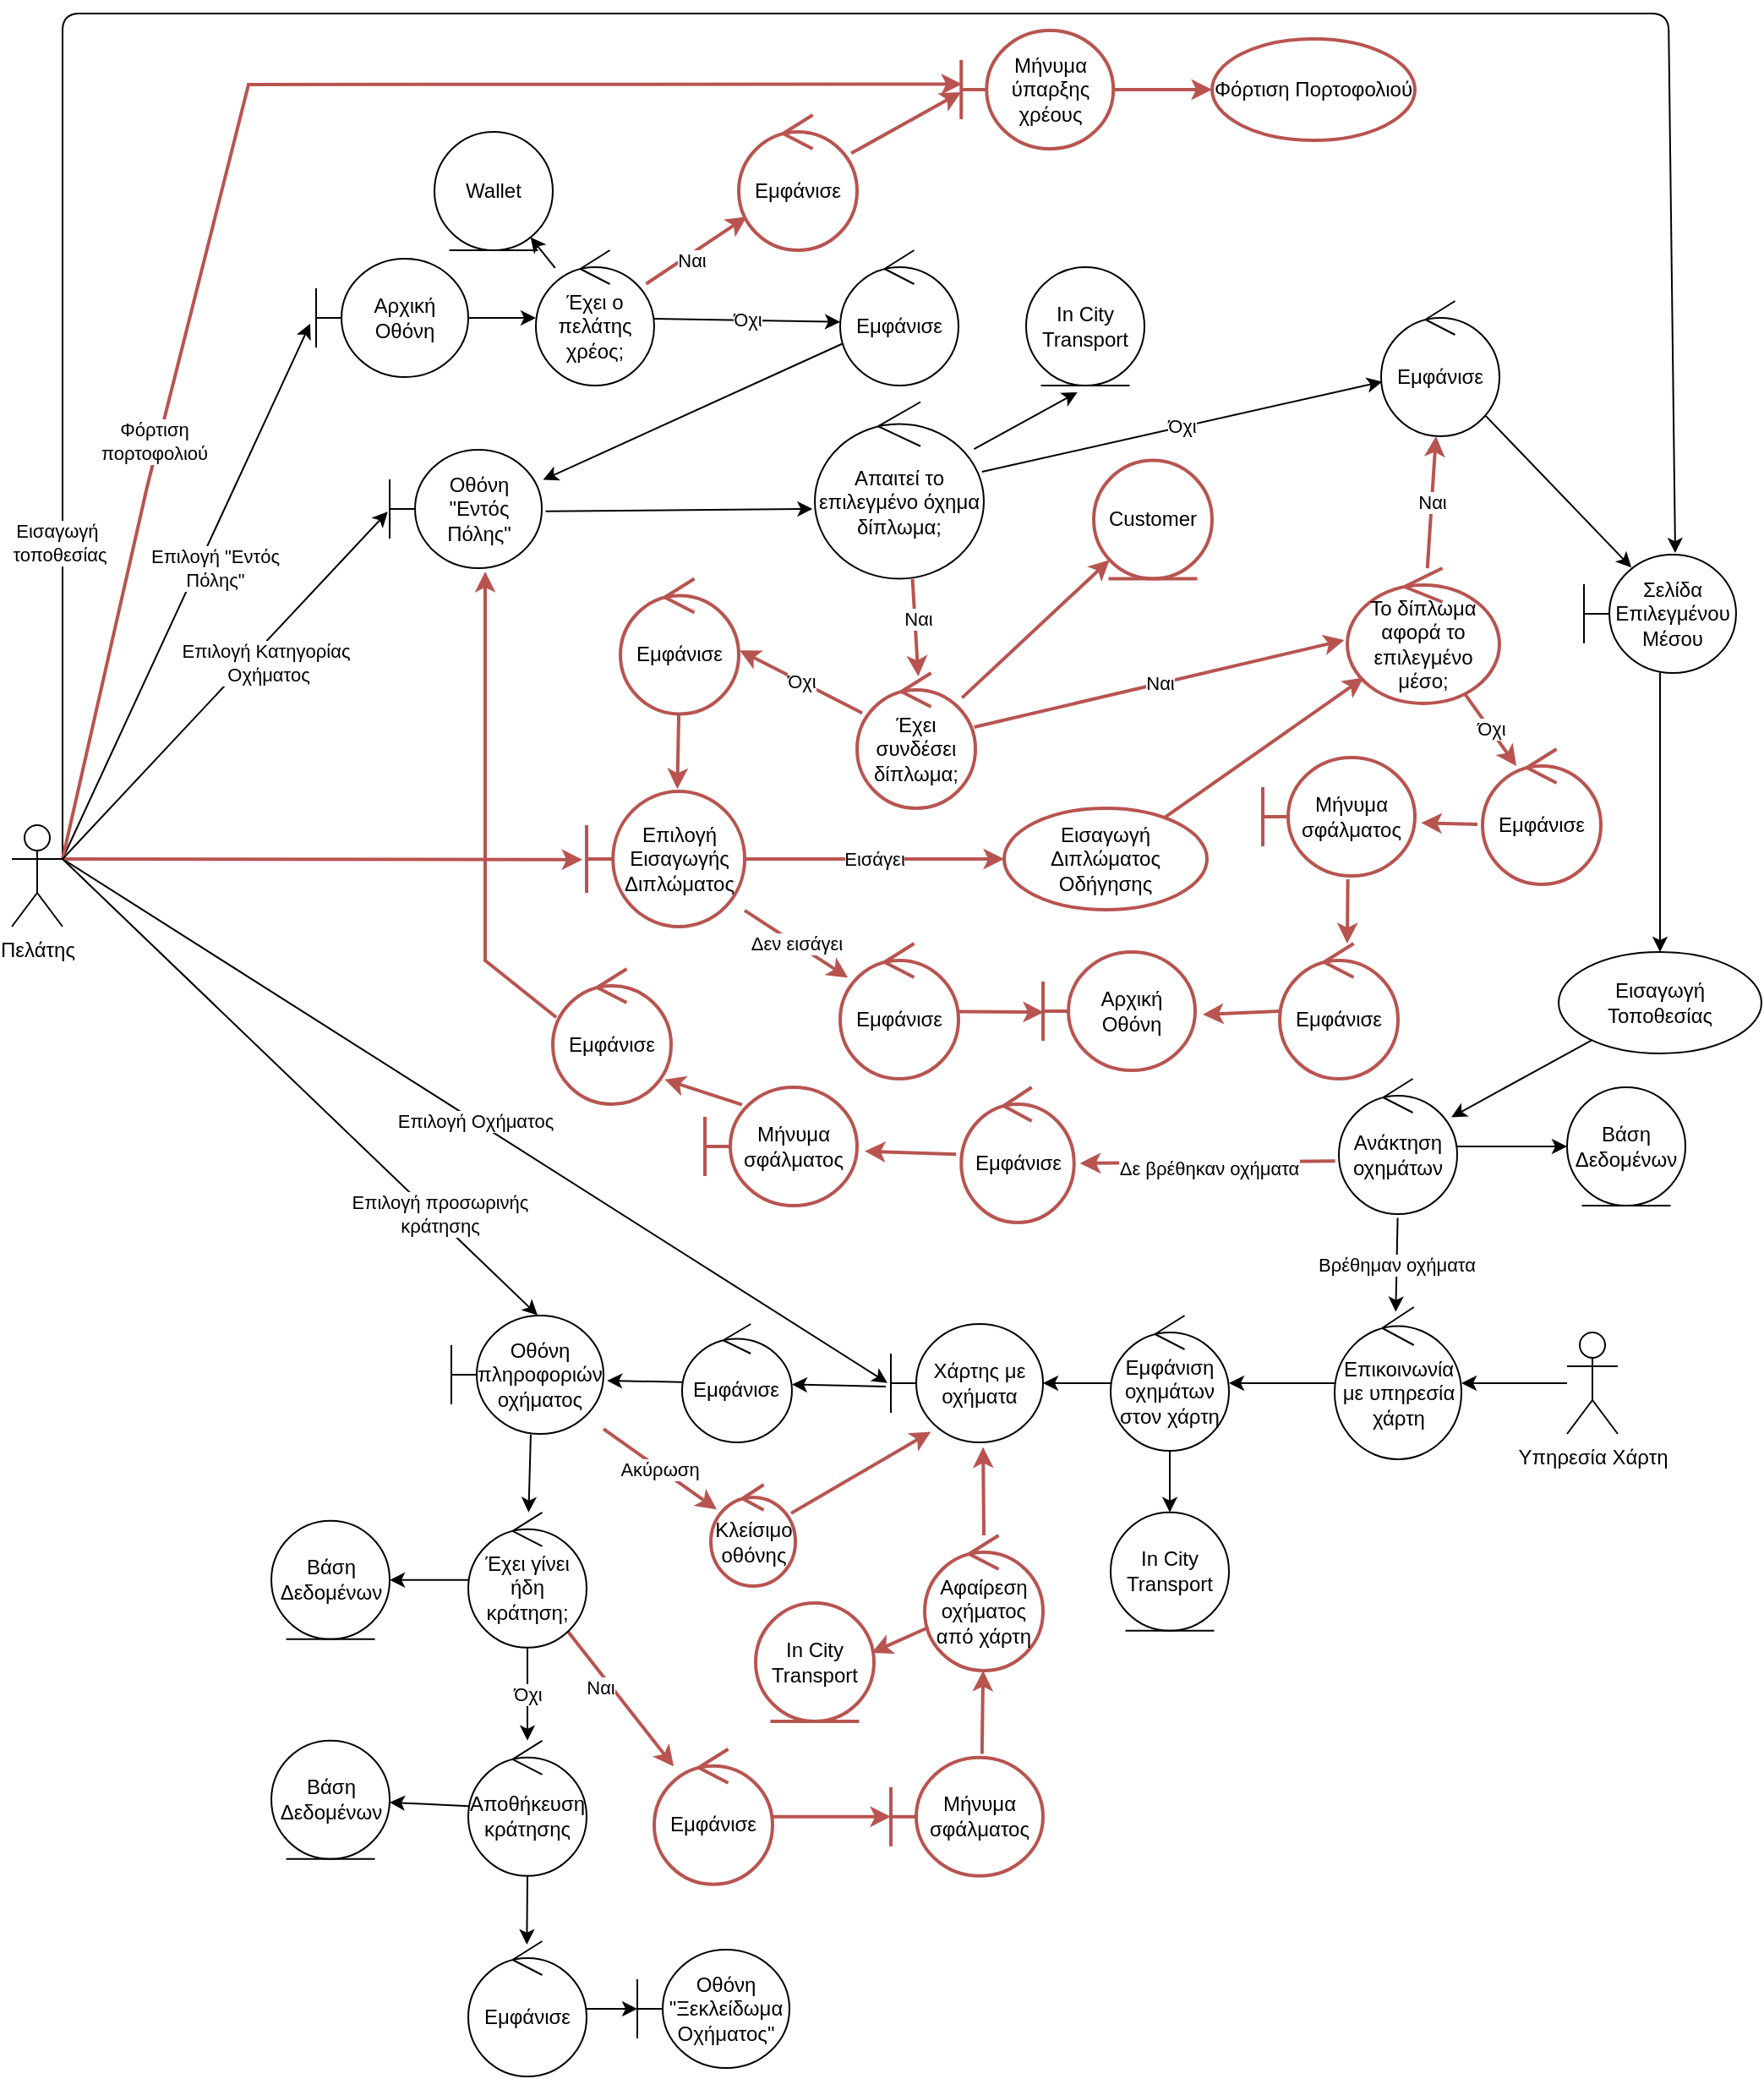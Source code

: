 <mxfile>
    <diagram name="Επιλογή Μέσου Μετακίνησης" id="LMLPMtf7ALw_Q4-HfFrC">
        <mxGraphModel dx="1083" dy="1666" grid="1" gridSize="10" guides="1" tooltips="1" connect="1" arrows="1" fold="1" page="1" pageScale="1" pageWidth="827" pageHeight="1169" math="0" shadow="0">
            <root>
                <mxCell id="0"/>
                <mxCell id="1" parent="0"/>
                <mxCell id="86" value="" style="edgeStyle=none;html=1;rounded=0;strokeColor=#b85450;fillColor=#f8cecc;strokeWidth=2;exitX=0.599;exitY=-0.031;exitDx=0;exitDy=0;exitPerimeter=0;" parent="1" source="71" target="85" edge="1">
                    <mxGeometry relative="1" as="geometry"/>
                </mxCell>
                <mxCell id="71" value="Μήνυμα σφάλματος" style="shape=umlBoundary;whiteSpace=wrap;html=1;fillColor=none;strokeColor=#b85450;strokeWidth=2;" parent="1" vertex="1">
                    <mxGeometry x="640" y="921.39" width="90" height="70" as="geometry"/>
                </mxCell>
                <mxCell id="Tk8j7c15YgIE_sbvmRS2-9" style="rounded=0;orthogonalLoop=1;jettySize=auto;html=1;exitX=1;exitY=0.333;exitDx=0;exitDy=0;exitPerimeter=0;entryX=-0.039;entryY=0.549;entryDx=0;entryDy=0;entryPerimeter=0;" parent="1" source="Tk8j7c15YgIE_sbvmRS2-1" target="Tk8j7c15YgIE_sbvmRS2-7" edge="1">
                    <mxGeometry relative="1" as="geometry"/>
                </mxCell>
                <mxCell id="Tk8j7c15YgIE_sbvmRS2-10" value="Επιλογή &quot;Εντός&lt;div&gt;Πόλης&quot;&lt;br&gt;&lt;/div&gt;" style="edgeLabel;html=1;align=center;verticalAlign=middle;resizable=0;points=[];" parent="Tk8j7c15YgIE_sbvmRS2-9" vertex="1" connectable="0">
                    <mxGeometry x="-0.4" relative="1" as="geometry">
                        <mxPoint x="46" y="-77" as="offset"/>
                    </mxGeometry>
                </mxCell>
                <mxCell id="5Ba9WoWl8ZpEdoUwCl-l-32" value="Επιλογή Οχήματος" style="edgeStyle=none;rounded=0;orthogonalLoop=1;jettySize=auto;html=1;exitX=1;exitY=0.333;exitDx=0;exitDy=0;exitPerimeter=0;entryX=-0.022;entryY=0.498;entryDx=0;entryDy=0;entryPerimeter=0;" parent="1" source="Tk8j7c15YgIE_sbvmRS2-1" target="5Ba9WoWl8ZpEdoUwCl-l-30" edge="1">
                    <mxGeometry relative="1" as="geometry"/>
                </mxCell>
                <mxCell id="22" style="edgeStyle=none;html=1;exitX=1;exitY=0.333;exitDx=0;exitDy=0;exitPerimeter=0;entryX=-0.026;entryY=0.505;entryDx=0;entryDy=0;entryPerimeter=0;rounded=0;strokeColor=#b85450;fillColor=#f8cecc;strokeWidth=2;" parent="1" source="Tk8j7c15YgIE_sbvmRS2-1" target="20" edge="1">
                    <mxGeometry relative="1" as="geometry"/>
                </mxCell>
                <mxCell id="119" style="edgeStyle=none;html=1;entryX=0.6;entryY=-0.014;entryDx=0;entryDy=0;entryPerimeter=0;exitX=1;exitY=0.333;exitDx=0;exitDy=0;exitPerimeter=0;" parent="1" source="Tk8j7c15YgIE_sbvmRS2-1" target="5Ba9WoWl8ZpEdoUwCl-l-23" edge="1">
                    <mxGeometry relative="1" as="geometry">
                        <mxPoint x="150" y="380" as="sourcePoint"/>
                        <Array as="points">
                            <mxPoint x="150" y="-110"/>
                            <mxPoint x="1100" y="-110"/>
                        </Array>
                    </mxGeometry>
                </mxCell>
                <mxCell id="120" value="Εισαγωγή&amp;nbsp;&lt;br&gt;τοποθεσίας" style="edgeLabel;html=1;align=center;verticalAlign=middle;resizable=0;points=[];" parent="119" vertex="1" connectable="0">
                    <mxGeometry x="-0.788" y="2" relative="1" as="geometry">
                        <mxPoint as="offset"/>
                    </mxGeometry>
                </mxCell>
                <mxCell id="121" style="edgeStyle=none;html=1;exitX=1;exitY=0.333;exitDx=0;exitDy=0;exitPerimeter=0;entryX=0.005;entryY=0.453;entryDx=0;entryDy=0;entryPerimeter=0;rounded=0;strokeColor=#b85450;fillColor=#f8cecc;strokeWidth=2;" edge="1" parent="1" source="Tk8j7c15YgIE_sbvmRS2-1" target="4">
                    <mxGeometry relative="1" as="geometry">
                        <Array as="points">
                            <mxPoint x="200" y="170"/>
                            <mxPoint x="260" y="-68"/>
                        </Array>
                    </mxGeometry>
                </mxCell>
                <mxCell id="122" value="Φόρτιση&lt;br&gt;πορτοφολιού" style="edgeLabel;html=1;align=center;verticalAlign=middle;resizable=0;points=[];" vertex="1" connectable="0" parent="121">
                    <mxGeometry x="-0.433" y="3" relative="1" as="geometry">
                        <mxPoint as="offset"/>
                    </mxGeometry>
                </mxCell>
                <mxCell id="Tk8j7c15YgIE_sbvmRS2-1" value="Πελάτης" style="shape=umlActor;verticalLabelPosition=bottom;verticalAlign=top;html=1;" parent="1" vertex="1">
                    <mxGeometry x="120" y="370" width="30" height="60" as="geometry"/>
                </mxCell>
                <mxCell id="5Ba9WoWl8ZpEdoUwCl-l-9" value="" style="rounded=0;orthogonalLoop=1;jettySize=auto;html=1;" parent="1" source="Tk8j7c15YgIE_sbvmRS2-7" target="5Ba9WoWl8ZpEdoUwCl-l-8" edge="1">
                    <mxGeometry relative="1" as="geometry"/>
                </mxCell>
                <mxCell id="Tk8j7c15YgIE_sbvmRS2-7" value="Αρχική Οθόνη" style="shape=umlBoundary;whiteSpace=wrap;html=1;" parent="1" vertex="1">
                    <mxGeometry x="300" y="35" width="90" height="70" as="geometry"/>
                </mxCell>
                <mxCell id="5Ba9WoWl8ZpEdoUwCl-l-12" value="" style="edgeStyle=none;rounded=0;orthogonalLoop=1;jettySize=auto;html=1;fillColor=#f8cecc;strokeColor=#b85450;strokeWidth=2;" parent="1" source="5Ba9WoWl8ZpEdoUwCl-l-8" target="5Ba9WoWl8ZpEdoUwCl-l-10" edge="1">
                    <mxGeometry relative="1" as="geometry"/>
                </mxCell>
                <mxCell id="5Ba9WoWl8ZpEdoUwCl-l-46" value="Ναι" style="edgeLabel;html=1;align=center;verticalAlign=middle;resizable=0;points=[];" parent="5Ba9WoWl8ZpEdoUwCl-l-12" vertex="1" connectable="0">
                    <mxGeometry x="-0.175" y="-3" relative="1" as="geometry">
                        <mxPoint as="offset"/>
                    </mxGeometry>
                </mxCell>
                <mxCell id="3" value="" style="edgeStyle=none;html=1;" parent="1" source="5Ba9WoWl8ZpEdoUwCl-l-8" target="2" edge="1">
                    <mxGeometry relative="1" as="geometry"/>
                </mxCell>
                <mxCell id="5Ba9WoWl8ZpEdoUwCl-l-8" value="Έχει ο πελάτης χρέος;" style="ellipse;shape=umlControl;whiteSpace=wrap;html=1;" parent="1" vertex="1">
                    <mxGeometry x="430" y="30" width="70" height="80" as="geometry"/>
                </mxCell>
                <mxCell id="5" style="edgeStyle=none;html=1;entryX=-0.001;entryY=0.522;entryDx=0;entryDy=0;entryPerimeter=0;rounded=0;strokeColor=#b85450;fillColor=#f8cecc;strokeWidth=2;" parent="1" source="5Ba9WoWl8ZpEdoUwCl-l-10" target="4" edge="1">
                    <mxGeometry relative="1" as="geometry"/>
                </mxCell>
                <mxCell id="5Ba9WoWl8ZpEdoUwCl-l-10" value="Εμφάνισε" style="ellipse;shape=umlControl;whiteSpace=wrap;html=1;fillColor=default;strokeColor=#b85450;strokeWidth=2;" parent="1" vertex="1">
                    <mxGeometry x="550" y="-50" width="70" height="80" as="geometry"/>
                </mxCell>
                <mxCell id="41" style="edgeStyle=none;html=1;entryX=1.008;entryY=0.254;entryDx=0;entryDy=0;entryPerimeter=0;" parent="1" source="5Ba9WoWl8ZpEdoUwCl-l-13" target="5Ba9WoWl8ZpEdoUwCl-l-15" edge="1">
                    <mxGeometry relative="1" as="geometry"/>
                </mxCell>
                <mxCell id="5Ba9WoWl8ZpEdoUwCl-l-13" value="Εμφάνισε" style="ellipse;shape=umlControl;whiteSpace=wrap;html=1;" parent="1" vertex="1">
                    <mxGeometry x="610" y="30" width="70" height="80" as="geometry"/>
                </mxCell>
                <mxCell id="5Ba9WoWl8ZpEdoUwCl-l-14" value="Όχι" style="edgeStyle=none;rounded=0;orthogonalLoop=1;jettySize=auto;html=1;entryX=0;entryY=0.53;entryDx=0;entryDy=0;entryPerimeter=0;" parent="1" source="5Ba9WoWl8ZpEdoUwCl-l-8" target="5Ba9WoWl8ZpEdoUwCl-l-13" edge="1">
                    <mxGeometry relative="1" as="geometry"/>
                </mxCell>
                <mxCell id="40" style="edgeStyle=none;html=1;entryX=-0.013;entryY=0.605;entryDx=0;entryDy=0;entryPerimeter=0;exitX=1.025;exitY=0.519;exitDx=0;exitDy=0;exitPerimeter=0;" parent="1" source="5Ba9WoWl8ZpEdoUwCl-l-15" target="5Ba9WoWl8ZpEdoUwCl-l-59" edge="1">
                    <mxGeometry relative="1" as="geometry"/>
                </mxCell>
                <mxCell id="5Ba9WoWl8ZpEdoUwCl-l-15" value="Οθόνη &quot;Εντός Πόλης&quot;" style="shape=umlBoundary;whiteSpace=wrap;html=1;" parent="1" vertex="1">
                    <mxGeometry x="343.52" y="148" width="90" height="70" as="geometry"/>
                </mxCell>
                <mxCell id="5Ba9WoWl8ZpEdoUwCl-l-16" style="edgeStyle=none;rounded=0;orthogonalLoop=1;jettySize=auto;html=1;exitX=1;exitY=0.333;exitDx=0;exitDy=0;exitPerimeter=0;entryX=-0.013;entryY=0.523;entryDx=0;entryDy=0;entryPerimeter=0;" parent="1" source="Tk8j7c15YgIE_sbvmRS2-1" target="5Ba9WoWl8ZpEdoUwCl-l-15" edge="1">
                    <mxGeometry relative="1" as="geometry"/>
                </mxCell>
                <mxCell id="5Ba9WoWl8ZpEdoUwCl-l-18" value="Επιλογή Κατηγορίας&lt;br&gt;&amp;nbsp;Οχήματος" style="edgeLabel;html=1;align=center;verticalAlign=middle;resizable=0;points=[];" parent="5Ba9WoWl8ZpEdoUwCl-l-16" vertex="1" connectable="0">
                    <mxGeometry x="0.12" y="2" relative="1" as="geometry">
                        <mxPoint x="14" as="offset"/>
                    </mxGeometry>
                </mxCell>
                <mxCell id="5Ba9WoWl8ZpEdoUwCl-l-29" value="" style="edgeStyle=none;rounded=0;orthogonalLoop=1;jettySize=auto;html=1;" parent="1" source="5Ba9WoWl8ZpEdoUwCl-l-20" target="5Ba9WoWl8ZpEdoUwCl-l-26" edge="1">
                    <mxGeometry relative="1" as="geometry"/>
                </mxCell>
                <mxCell id="5Ba9WoWl8ZpEdoUwCl-l-20" value="Εισαγωγή Τοποθεσίας" style="ellipse;whiteSpace=wrap;html=1;" parent="1" vertex="1">
                    <mxGeometry x="1035" y="445" width="120" height="60" as="geometry"/>
                </mxCell>
                <mxCell id="5Ba9WoWl8ZpEdoUwCl-l-24" value="" style="edgeStyle=none;rounded=0;orthogonalLoop=1;jettySize=auto;html=1;entryX=0.312;entryY=0.109;entryDx=0;entryDy=0;entryPerimeter=0;" parent="1" source="5Ba9WoWl8ZpEdoUwCl-l-21" target="5Ba9WoWl8ZpEdoUwCl-l-23" edge="1">
                    <mxGeometry relative="1" as="geometry">
                        <mxPoint x="1064" y="210" as="targetPoint"/>
                    </mxGeometry>
                </mxCell>
                <mxCell id="5Ba9WoWl8ZpEdoUwCl-l-21" value="Εμφάνισε" style="ellipse;shape=umlControl;whiteSpace=wrap;html=1;" parent="1" vertex="1">
                    <mxGeometry x="930" y="60" width="70" height="80" as="geometry"/>
                </mxCell>
                <mxCell id="5Ba9WoWl8ZpEdoUwCl-l-25" value="" style="edgeStyle=none;rounded=0;orthogonalLoop=1;jettySize=auto;html=1;" parent="1" source="5Ba9WoWl8ZpEdoUwCl-l-23" target="5Ba9WoWl8ZpEdoUwCl-l-20" edge="1">
                    <mxGeometry relative="1" as="geometry"/>
                </mxCell>
                <mxCell id="5Ba9WoWl8ZpEdoUwCl-l-23" value="Σελίδα Επιλεγμένου Μέσου" style="shape=umlBoundary;whiteSpace=wrap;html=1;" parent="1" vertex="1">
                    <mxGeometry x="1050" y="210" width="90" height="70" as="geometry"/>
                </mxCell>
                <mxCell id="5Ba9WoWl8ZpEdoUwCl-l-28" value="" style="edgeStyle=none;rounded=0;orthogonalLoop=1;jettySize=auto;html=1;" parent="1" source="5Ba9WoWl8ZpEdoUwCl-l-26" target="5Ba9WoWl8ZpEdoUwCl-l-27" edge="1">
                    <mxGeometry relative="1" as="geometry"/>
                </mxCell>
                <mxCell id="5Ba9WoWl8ZpEdoUwCl-l-31" value="Βρέθημαν οχήματα" style="edgeStyle=none;rounded=0;orthogonalLoop=1;jettySize=auto;html=1;exitX=0.497;exitY=1.028;exitDx=0;exitDy=0;exitPerimeter=0;entryX=0.482;entryY=0.031;entryDx=0;entryDy=0;entryPerimeter=0;" parent="1" source="5Ba9WoWl8ZpEdoUwCl-l-26" target="98" edge="1">
                    <mxGeometry relative="1" as="geometry">
                        <mxPoint x="782" y="650" as="sourcePoint"/>
                        <mxPoint x="896.69" y="630.17" as="targetPoint"/>
                    </mxGeometry>
                </mxCell>
                <mxCell id="46" value="Δε βρέθηκαν οχήματα" style="edgeStyle=none;html=1;entryX=1.052;entryY=0.562;entryDx=0;entryDy=0;entryPerimeter=0;rounded=0;strokeColor=#b85450;fillColor=#f8cecc;strokeWidth=2;exitX=-0.031;exitY=0.608;exitDx=0;exitDy=0;exitPerimeter=0;" parent="1" source="5Ba9WoWl8ZpEdoUwCl-l-26" target="45" edge="1">
                    <mxGeometry x="-0.015" y="4" relative="1" as="geometry">
                        <mxPoint as="offset"/>
                    </mxGeometry>
                </mxCell>
                <mxCell id="5Ba9WoWl8ZpEdoUwCl-l-26" value="Ανάκτηση οχημάτων" style="ellipse;shape=umlControl;whiteSpace=wrap;html=1;" parent="1" vertex="1">
                    <mxGeometry x="905" y="520" width="70" height="80" as="geometry"/>
                </mxCell>
                <mxCell id="5Ba9WoWl8ZpEdoUwCl-l-27" value="Βάση Δεδομένων" style="ellipse;shape=umlEntity;whiteSpace=wrap;html=1;" parent="1" vertex="1">
                    <mxGeometry x="1040" y="525" width="70" height="70" as="geometry"/>
                </mxCell>
                <mxCell id="5Ba9WoWl8ZpEdoUwCl-l-34" value="" style="edgeStyle=none;rounded=0;orthogonalLoop=1;jettySize=auto;html=1;exitX=-0.033;exitY=0.529;exitDx=0;exitDy=0;exitPerimeter=0;" parent="1" source="5Ba9WoWl8ZpEdoUwCl-l-30" target="5Ba9WoWl8ZpEdoUwCl-l-33" edge="1">
                    <mxGeometry relative="1" as="geometry"/>
                </mxCell>
                <mxCell id="5Ba9WoWl8ZpEdoUwCl-l-30" value="Χάρτης με οχήματα" style="shape=umlBoundary;whiteSpace=wrap;html=1;" parent="1" vertex="1">
                    <mxGeometry x="640" y="665" width="90" height="70" as="geometry"/>
                </mxCell>
                <mxCell id="97" style="edgeStyle=none;html=1;entryX=1.023;entryY=0.55;entryDx=0;entryDy=0;entryPerimeter=0;endArrow=classic;endFill=1;" parent="1" source="5Ba9WoWl8ZpEdoUwCl-l-33" target="5Ba9WoWl8ZpEdoUwCl-l-37" edge="1">
                    <mxGeometry relative="1" as="geometry"/>
                </mxCell>
                <mxCell id="5Ba9WoWl8ZpEdoUwCl-l-33" value="Εμφάνισε" style="ellipse;shape=umlControl;whiteSpace=wrap;html=1;" parent="1" vertex="1">
                    <mxGeometry x="516.48" y="665" width="65" height="70" as="geometry"/>
                </mxCell>
                <mxCell id="5Ba9WoWl8ZpEdoUwCl-l-42" value="" style="edgeStyle=none;rounded=0;orthogonalLoop=1;jettySize=auto;html=1;exitX=0.522;exitY=1.005;exitDx=0;exitDy=0;exitPerimeter=0;" parent="1" source="5Ba9WoWl8ZpEdoUwCl-l-37" target="5Ba9WoWl8ZpEdoUwCl-l-41" edge="1">
                    <mxGeometry relative="1" as="geometry"/>
                </mxCell>
                <mxCell id="84" value="Ακύρωση" style="edgeStyle=none;html=1;rounded=0;strokeColor=#b85450;fillColor=#f8cecc;strokeWidth=2;" parent="1" source="5Ba9WoWl8ZpEdoUwCl-l-37" target="93" edge="1">
                    <mxGeometry relative="1" as="geometry"/>
                </mxCell>
                <mxCell id="5Ba9WoWl8ZpEdoUwCl-l-37" value="Οθόνη πληροφοριών οχήματος" style="shape=umlBoundary;whiteSpace=wrap;html=1;" parent="1" vertex="1">
                    <mxGeometry x="380.0" y="660" width="90" height="70" as="geometry"/>
                </mxCell>
                <mxCell id="5Ba9WoWl8ZpEdoUwCl-l-39" style="edgeStyle=none;rounded=0;orthogonalLoop=1;jettySize=auto;html=1;exitX=1;exitY=0.333;exitDx=0;exitDy=0;exitPerimeter=0;entryX=0.567;entryY=-0.002;entryDx=0;entryDy=0;entryPerimeter=0;" parent="1" source="Tk8j7c15YgIE_sbvmRS2-1" target="5Ba9WoWl8ZpEdoUwCl-l-37" edge="1">
                    <mxGeometry relative="1" as="geometry"/>
                </mxCell>
                <mxCell id="106" value="Επιλογή προσωρινής&lt;br&gt;κράτησης" style="edgeLabel;html=1;align=center;verticalAlign=middle;resizable=0;points=[];" parent="5Ba9WoWl8ZpEdoUwCl-l-39" vertex="1" connectable="0">
                    <mxGeometry x="0.567" y="3" relative="1" as="geometry">
                        <mxPoint as="offset"/>
                    </mxGeometry>
                </mxCell>
                <mxCell id="5Ba9WoWl8ZpEdoUwCl-l-49" value="" style="edgeStyle=none;rounded=0;orthogonalLoop=1;jettySize=auto;html=1;" parent="1" source="5Ba9WoWl8ZpEdoUwCl-l-41" target="5Ba9WoWl8ZpEdoUwCl-l-48" edge="1">
                    <mxGeometry relative="1" as="geometry"/>
                </mxCell>
                <mxCell id="5Ba9WoWl8ZpEdoUwCl-l-93" style="edgeStyle=none;rounded=0;orthogonalLoop=1;jettySize=auto;html=1;fillColor=#f8cecc;strokeColor=#b85450;strokeWidth=2;" parent="1" source="5Ba9WoWl8ZpEdoUwCl-l-41" target="5Ba9WoWl8ZpEdoUwCl-l-86" edge="1">
                    <mxGeometry relative="1" as="geometry"/>
                </mxCell>
                <mxCell id="5Ba9WoWl8ZpEdoUwCl-l-95" value="Ναι" style="edgeLabel;html=1;align=center;verticalAlign=middle;resizable=0;points=[];" parent="5Ba9WoWl8ZpEdoUwCl-l-93" vertex="1" connectable="0">
                    <mxGeometry x="-0.21" y="-3" relative="1" as="geometry">
                        <mxPoint x="-3" as="offset"/>
                    </mxGeometry>
                </mxCell>
                <mxCell id="78" value="Όχι" style="edgeStyle=none;html=1;" parent="1" source="5Ba9WoWl8ZpEdoUwCl-l-41" target="5Ba9WoWl8ZpEdoUwCl-l-50" edge="1">
                    <mxGeometry relative="1" as="geometry"/>
                </mxCell>
                <mxCell id="5Ba9WoWl8ZpEdoUwCl-l-41" value="Έχει γίνει ήδη κράτηση;" style="ellipse;shape=umlControl;whiteSpace=wrap;html=1;" parent="1" vertex="1">
                    <mxGeometry x="390" y="776.39" width="70" height="80" as="geometry"/>
                </mxCell>
                <mxCell id="5Ba9WoWl8ZpEdoUwCl-l-48" value="Βάση Δεδομένων" style="ellipse;shape=umlEntity;whiteSpace=wrap;html=1;" parent="1" vertex="1">
                    <mxGeometry x="273.52" y="781.39" width="70" height="70" as="geometry"/>
                </mxCell>
                <mxCell id="76" value="" style="edgeStyle=none;html=1;" parent="1" source="5Ba9WoWl8ZpEdoUwCl-l-50" target="5Ba9WoWl8ZpEdoUwCl-l-51" edge="1">
                    <mxGeometry relative="1" as="geometry"/>
                </mxCell>
                <mxCell id="80" style="edgeStyle=none;html=1;entryX=0.495;entryY=0.025;entryDx=0;entryDy=0;entryPerimeter=0;" parent="1" source="5Ba9WoWl8ZpEdoUwCl-l-50" target="79" edge="1">
                    <mxGeometry relative="1" as="geometry"/>
                </mxCell>
                <mxCell id="5Ba9WoWl8ZpEdoUwCl-l-50" value="Αποθήκευση κράτησης" style="ellipse;shape=umlControl;whiteSpace=wrap;html=1;" parent="1" vertex="1">
                    <mxGeometry x="390.0" y="911.39" width="70" height="80" as="geometry"/>
                </mxCell>
                <mxCell id="5Ba9WoWl8ZpEdoUwCl-l-51" value="Βάση Δεδομένων" style="ellipse;shape=umlEntity;whiteSpace=wrap;html=1;" parent="1" vertex="1">
                    <mxGeometry x="273.52" y="911.39" width="70" height="70" as="geometry"/>
                </mxCell>
                <mxCell id="5Ba9WoWl8ZpEdoUwCl-l-64" style="edgeStyle=none;rounded=0;orthogonalLoop=1;jettySize=auto;html=1;entryX=0.433;entryY=1.057;entryDx=0;entryDy=0;entryPerimeter=0;" parent="1" source="5Ba9WoWl8ZpEdoUwCl-l-59" target="5Ba9WoWl8ZpEdoUwCl-l-60" edge="1">
                    <mxGeometry relative="1" as="geometry"/>
                </mxCell>
                <mxCell id="38" value="Όχι" style="edgeStyle=none;html=1;" parent="1" source="5Ba9WoWl8ZpEdoUwCl-l-59" target="5Ba9WoWl8ZpEdoUwCl-l-21" edge="1">
                    <mxGeometry relative="1" as="geometry"/>
                </mxCell>
                <mxCell id="5Ba9WoWl8ZpEdoUwCl-l-59" value="Απαιτεί το επιλεγμένο όχημα δίπλωμα;" style="ellipse;shape=umlControl;whiteSpace=wrap;html=1;fillColor=default;strokeColor=default;strokeWidth=1;fontColor=default;" parent="1" vertex="1">
                    <mxGeometry x="595" y="119.75" width="100" height="104.5" as="geometry"/>
                </mxCell>
                <mxCell id="5Ba9WoWl8ZpEdoUwCl-l-60" value="In City Transport" style="ellipse;shape=umlEntity;whiteSpace=wrap;html=1;fillColor=default;strokeColor=default;strokeWidth=1;" parent="1" vertex="1">
                    <mxGeometry x="720" y="40" width="70" height="70" as="geometry"/>
                </mxCell>
                <mxCell id="5Ba9WoWl8ZpEdoUwCl-l-70" style="edgeStyle=none;rounded=0;orthogonalLoop=1;jettySize=auto;html=1;fillColor=#f8cecc;strokeColor=#b85450;strokeWidth=2;entryX=0.517;entryY=0.025;entryDx=0;entryDy=0;entryPerimeter=0;exitX=0.578;exitY=1.002;exitDx=0;exitDy=0;exitPerimeter=0;" parent="1" source="5Ba9WoWl8ZpEdoUwCl-l-59" target="12" edge="1">
                    <mxGeometry relative="1" as="geometry">
                        <mxPoint x="639.8" y="240" as="targetPoint"/>
                        <mxPoint x="670" y="220" as="sourcePoint"/>
                    </mxGeometry>
                </mxCell>
                <mxCell id="5Ba9WoWl8ZpEdoUwCl-l-71" value="Ναι" style="edgeLabel;html=1;align=center;verticalAlign=middle;resizable=0;points=[];" parent="5Ba9WoWl8ZpEdoUwCl-l-70" vertex="1" connectable="0">
                    <mxGeometry x="-0.17" y="3" relative="1" as="geometry">
                        <mxPoint x="-1" as="offset"/>
                    </mxGeometry>
                </mxCell>
                <mxCell id="75" value="" style="edgeStyle=none;html=1;rounded=0;strokeColor=#b85450;fillColor=#f8cecc;strokeWidth=2;" parent="1" source="5Ba9WoWl8ZpEdoUwCl-l-86" target="71" edge="1">
                    <mxGeometry relative="1" as="geometry"/>
                </mxCell>
                <mxCell id="5Ba9WoWl8ZpEdoUwCl-l-86" value="Εμφάνισε" style="ellipse;shape=umlControl;whiteSpace=wrap;html=1;fillColor=none;strokeColor=#b85450;strokeWidth=2;" parent="1" vertex="1">
                    <mxGeometry x="500" y="916.39" width="70" height="80" as="geometry"/>
                </mxCell>
                <mxCell id="2" value="Wallet" style="ellipse;shape=umlEntity;whiteSpace=wrap;html=1;" parent="1" vertex="1">
                    <mxGeometry x="370" y="-40" width="70" height="70" as="geometry"/>
                </mxCell>
                <mxCell id="42" value="" style="edgeStyle=none;html=1;rounded=0;strokeColor=#b85450;fillColor=#f8cecc;strokeWidth=2;entryX=0;entryY=0.5;entryDx=0;entryDy=0;" parent="1" source="4" target="123" edge="1">
                    <mxGeometry relative="1" as="geometry">
                        <mxPoint x="810.0" y="-10" as="targetPoint"/>
                    </mxGeometry>
                </mxCell>
                <mxCell id="4" value="Μήνυμα ύπαρξης χρέους" style="shape=umlBoundary;whiteSpace=wrap;html=1;fillColor=none;strokeColor=#b85450;strokeWidth=2;" parent="1" vertex="1">
                    <mxGeometry x="681.62" y="-100" width="90" height="70" as="geometry"/>
                </mxCell>
                <mxCell id="14" value="" style="edgeStyle=none;html=1;rounded=0;strokeColor=#b85450;fillColor=#f8cecc;strokeWidth=2;" parent="1" source="12" target="13" edge="1">
                    <mxGeometry relative="1" as="geometry"/>
                </mxCell>
                <mxCell id="16" value="Ναι" style="edgeStyle=none;html=1;entryX=-0.02;entryY=0.532;entryDx=0;entryDy=0;entryPerimeter=0;rounded=0;strokeColor=#b85450;fillColor=#f8cecc;strokeWidth=2;" parent="1" source="12" target="15" edge="1">
                    <mxGeometry relative="1" as="geometry"/>
                </mxCell>
                <mxCell id="18" value="Όχι" style="edgeStyle=none;html=1;entryX=1.008;entryY=0.53;entryDx=0;entryDy=0;entryPerimeter=0;rounded=0;strokeColor=#b85450;fillColor=#f8cecc;strokeWidth=2;" parent="1" source="12" target="17" edge="1">
                    <mxGeometry relative="1" as="geometry"/>
                </mxCell>
                <mxCell id="12" value="Έχει συνδέσει δίπλωμα;" style="ellipse;shape=umlControl;whiteSpace=wrap;html=1;fillColor=none;strokeColor=#b85450;strokeWidth=2;" parent="1" vertex="1">
                    <mxGeometry x="620" y="280" width="70" height="80" as="geometry"/>
                </mxCell>
                <mxCell id="13" value="Customer" style="ellipse;shape=umlEntity;whiteSpace=wrap;html=1;fillColor=none;strokeColor=#b85450;strokeWidth=2;" parent="1" vertex="1">
                    <mxGeometry x="760" y="154.25" width="70" height="70" as="geometry"/>
                </mxCell>
                <mxCell id="32" value="Όχι" style="edgeStyle=none;html=1;entryX=0.286;entryY=0.125;entryDx=0;entryDy=0;entryPerimeter=0;rounded=0;strokeColor=#b85450;fillColor=#f8cecc;strokeWidth=2;" parent="1" source="15" target="31" edge="1">
                    <mxGeometry relative="1" as="geometry"/>
                </mxCell>
                <mxCell id="39" value="Ναι" style="edgeStyle=none;html=1;rounded=0;strokeColor=#b85450;fillColor=#f8cecc;strokeWidth=2;" parent="1" source="15" target="5Ba9WoWl8ZpEdoUwCl-l-21" edge="1">
                    <mxGeometry relative="1" as="geometry"/>
                </mxCell>
                <mxCell id="15" value="Το δίπλωμα αφορά το επιλεγμένο μέσο;" style="ellipse;shape=umlControl;whiteSpace=wrap;html=1;fillColor=none;strokeColor=#b85450;strokeWidth=2;" parent="1" vertex="1">
                    <mxGeometry x="910" y="218" width="90" height="80" as="geometry"/>
                </mxCell>
                <mxCell id="43" style="edgeStyle=none;html=1;entryX=0.574;entryY=-0.017;entryDx=0;entryDy=0;entryPerimeter=0;rounded=0;strokeColor=#b85450;fillColor=#f8cecc;strokeWidth=2;" parent="1" source="17" target="20" edge="1">
                    <mxGeometry relative="1" as="geometry"/>
                </mxCell>
                <mxCell id="17" value="Εμφάνισε" style="ellipse;shape=umlControl;whiteSpace=wrap;html=1;fillColor=none;strokeColor=#b85450;strokeWidth=2;" parent="1" vertex="1">
                    <mxGeometry x="480" y="224.25" width="70" height="80" as="geometry"/>
                </mxCell>
                <mxCell id="25" value="Εισάγει" style="edgeStyle=none;html=1;rounded=0;strokeColor=#b85450;fillColor=#f8cecc;strokeWidth=2;" parent="1" source="20" target="24" edge="1">
                    <mxGeometry relative="1" as="geometry"/>
                </mxCell>
                <mxCell id="44" value="Δεν εισάγει" style="edgeStyle=none;html=1;rounded=0;strokeColor=#b85450;fillColor=#f8cecc;strokeWidth=2;" parent="1" source="20" target="27" edge="1">
                    <mxGeometry relative="1" as="geometry"/>
                </mxCell>
                <mxCell id="20" value="Επιλογή Εισαγωγής Διπλώματος" style="shape=umlBoundary;whiteSpace=wrap;html=1;fillColor=none;strokeColor=#b85450;strokeWidth=2;" parent="1" vertex="1">
                    <mxGeometry x="460" y="350" width="93.52" height="80" as="geometry"/>
                </mxCell>
                <mxCell id="26" style="edgeStyle=none;html=1;rounded=0;strokeColor=#b85450;fillColor=#f8cecc;strokeWidth=2;" parent="1" source="24" target="15" edge="1">
                    <mxGeometry relative="1" as="geometry"/>
                </mxCell>
                <mxCell id="24" value="Εισαγωγή Διπλώματος Οδήγησης" style="ellipse;whiteSpace=wrap;html=1;fillColor=none;strokeColor=#b85450;strokeWidth=2;" parent="1" vertex="1">
                    <mxGeometry x="707" y="360" width="120" height="60" as="geometry"/>
                </mxCell>
                <mxCell id="30" style="edgeStyle=none;html=1;entryX=0.005;entryY=0.509;entryDx=0;entryDy=0;entryPerimeter=0;rounded=0;strokeColor=#b85450;fillColor=#f8cecc;strokeWidth=2;" parent="1" source="27" target="28" edge="1">
                    <mxGeometry relative="1" as="geometry"/>
                </mxCell>
                <mxCell id="27" value="Εμφάνισε" style="ellipse;shape=umlControl;whiteSpace=wrap;html=1;fillColor=none;strokeColor=#b85450;strokeWidth=2;" parent="1" vertex="1">
                    <mxGeometry x="610" y="440" width="70" height="80" as="geometry"/>
                </mxCell>
                <mxCell id="28" value="Αρχική Οθόνη" style="shape=umlBoundary;whiteSpace=wrap;html=1;fillColor=none;strokeColor=#b85450;strokeWidth=2;" parent="1" vertex="1">
                    <mxGeometry x="730" y="445" width="90" height="70" as="geometry"/>
                </mxCell>
                <mxCell id="31" value="Εμφάνισε" style="ellipse;shape=umlControl;whiteSpace=wrap;html=1;fillColor=none;strokeColor=#b85450;strokeWidth=2;" parent="1" vertex="1">
                    <mxGeometry x="990" y="325" width="70" height="80" as="geometry"/>
                </mxCell>
                <mxCell id="54" style="edgeStyle=none;html=1;rounded=0;strokeColor=#b85450;fillColor=#f8cecc;strokeWidth=2;exitX=0.029;exitY=0.358;exitDx=0;exitDy=0;exitPerimeter=0;" parent="1" source="116" edge="1">
                    <mxGeometry relative="1" as="geometry">
                        <mxPoint x="430" y="490" as="sourcePoint"/>
                        <mxPoint x="400" y="220" as="targetPoint"/>
                        <Array as="points">
                            <mxPoint x="400" y="450"/>
                        </Array>
                    </mxGeometry>
                </mxCell>
                <mxCell id="45" value="Εμφάνισε" style="ellipse;shape=umlControl;whiteSpace=wrap;html=1;fillColor=none;strokeColor=#b85450;strokeWidth=2;" parent="1" vertex="1">
                    <mxGeometry x="681.62" y="525" width="66.76" height="80" as="geometry"/>
                </mxCell>
                <mxCell id="64" value="" style="edgeStyle=none;html=1;" parent="1" source="61" target="63" edge="1">
                    <mxGeometry relative="1" as="geometry"/>
                </mxCell>
                <mxCell id="65" value="" style="edgeStyle=none;html=1;" parent="1" source="61" target="5Ba9WoWl8ZpEdoUwCl-l-30" edge="1">
                    <mxGeometry relative="1" as="geometry"/>
                </mxCell>
                <mxCell id="61" value="Εμφάνιση οχημάτων στον χάρτη" style="ellipse;shape=umlControl;whiteSpace=wrap;html=1;" parent="1" vertex="1">
                    <mxGeometry x="770" y="660" width="70" height="80" as="geometry"/>
                </mxCell>
                <mxCell id="63" value="In City Transport" style="ellipse;shape=umlEntity;whiteSpace=wrap;html=1;" parent="1" vertex="1">
                    <mxGeometry x="770" y="776.39" width="70" height="70" as="geometry"/>
                </mxCell>
                <mxCell id="83" value="" style="edgeStyle=none;html=1;" parent="1" source="79" target="82" edge="1">
                    <mxGeometry relative="1" as="geometry"/>
                </mxCell>
                <mxCell id="79" value="Εμφάνισε" style="ellipse;shape=umlControl;whiteSpace=wrap;html=1;" parent="1" vertex="1">
                    <mxGeometry x="390" y="1030" width="70" height="80" as="geometry"/>
                </mxCell>
                <mxCell id="82" value="Οθόνη &quot;Ξεκλείδωμα Οχήματος&quot;" style="shape=umlBoundary;whiteSpace=wrap;html=1;" parent="1" vertex="1">
                    <mxGeometry x="490" y="1035" width="90" height="70" as="geometry"/>
                </mxCell>
                <mxCell id="87" style="edgeStyle=none;html=1;rounded=0;strokeColor=#b85450;fillColor=#f8cecc;strokeWidth=2;entryX=0.606;entryY=1.04;entryDx=0;entryDy=0;entryPerimeter=0;" parent="1" source="85" target="5Ba9WoWl8ZpEdoUwCl-l-30" edge="1">
                    <mxGeometry relative="1" as="geometry">
                        <Array as="points"/>
                    </mxGeometry>
                </mxCell>
                <mxCell id="91" style="edgeStyle=none;html=1;entryX=0.981;entryY=0.421;entryDx=0;entryDy=0;rounded=0;strokeColor=#b85450;fillColor=#f8cecc;strokeWidth=2;entryPerimeter=0;" parent="1" source="85" target="88" edge="1">
                    <mxGeometry relative="1" as="geometry"/>
                </mxCell>
                <mxCell id="85" value="Αφαίρεση οχήματος από χάρτη" style="ellipse;shape=umlControl;whiteSpace=wrap;html=1;fillColor=none;strokeColor=#b85450;strokeWidth=2;" parent="1" vertex="1">
                    <mxGeometry x="660" y="790" width="70" height="80" as="geometry"/>
                </mxCell>
                <mxCell id="88" value="In City Transport" style="ellipse;shape=umlEntity;whiteSpace=wrap;html=1;fillColor=none;strokeColor=#b85450;strokeWidth=2;" parent="1" vertex="1">
                    <mxGeometry x="560" y="830" width="70" height="70" as="geometry"/>
                </mxCell>
                <mxCell id="94" style="edgeStyle=none;html=1;entryX=0.263;entryY=0.91;entryDx=0;entryDy=0;entryPerimeter=0;endArrow=classic;endFill=1;rounded=0;strokeColor=#b85450;fillColor=#f8cecc;strokeWidth=2;" parent="1" source="93" target="5Ba9WoWl8ZpEdoUwCl-l-30" edge="1">
                    <mxGeometry relative="1" as="geometry"/>
                </mxCell>
                <mxCell id="93" value="Κλείσιμο οθόνης" style="ellipse;shape=umlControl;whiteSpace=wrap;html=1;fillColor=none;strokeColor=#b85450;strokeWidth=2;" parent="1" vertex="1">
                    <mxGeometry x="533.52" y="760" width="50" height="60" as="geometry"/>
                </mxCell>
                <mxCell id="99" value="" style="edgeStyle=none;html=1;" parent="1" source="98" target="61" edge="1">
                    <mxGeometry relative="1" as="geometry"/>
                </mxCell>
                <mxCell id="98" value="Επικοινωνία με υπηρεσία χάρτη" style="ellipse;shape=umlControl;whiteSpace=wrap;html=1;" parent="1" vertex="1">
                    <mxGeometry x="902.5" y="655" width="75" height="90" as="geometry"/>
                </mxCell>
                <mxCell id="101" value="" style="edgeStyle=none;html=1;" parent="1" source="100" target="98" edge="1">
                    <mxGeometry relative="1" as="geometry"/>
                </mxCell>
                <mxCell id="100" value="Υπηρεσία Χάρτη" style="shape=umlActor;verticalLabelPosition=bottom;verticalAlign=top;html=1;" parent="1" vertex="1">
                    <mxGeometry x="1040" y="670" width="30" height="60" as="geometry"/>
                </mxCell>
                <mxCell id="109" value="Μήνυμα σφάλματος" style="shape=umlBoundary;whiteSpace=wrap;html=1;fillColor=none;strokeColor=#b85450;strokeWidth=2;" parent="1" vertex="1">
                    <mxGeometry x="860" y="330" width="90" height="70" as="geometry"/>
                </mxCell>
                <mxCell id="110" value="" style="edgeStyle=none;html=1;rounded=0;strokeColor=#b85450;fillColor=#f8cecc;strokeWidth=2;exitX=-0.043;exitY=0.556;exitDx=0;exitDy=0;exitPerimeter=0;entryX=1.041;entryY=0.552;entryDx=0;entryDy=0;entryPerimeter=0;" parent="1" source="31" target="109" edge="1">
                    <mxGeometry relative="1" as="geometry">
                        <mxPoint x="910.0" y="500.594" as="sourcePoint"/>
                        <mxPoint x="993.099" y="419.997" as="targetPoint"/>
                    </mxGeometry>
                </mxCell>
                <mxCell id="111" value="Εμφάνισε" style="ellipse;shape=umlControl;whiteSpace=wrap;html=1;fillColor=none;strokeColor=#b85450;strokeWidth=2;" parent="1" vertex="1">
                    <mxGeometry x="870" y="440" width="70" height="80" as="geometry"/>
                </mxCell>
                <mxCell id="112" value="" style="edgeStyle=none;html=1;rounded=0;strokeColor=#b85450;fillColor=#f8cecc;strokeWidth=2;exitX=0.559;exitY=1.029;exitDx=0;exitDy=0;exitPerimeter=0;entryX=0.571;entryY=0;entryDx=0;entryDy=0;entryPerimeter=0;" parent="1" source="109" target="111" edge="1">
                    <mxGeometry relative="1" as="geometry">
                        <mxPoint x="830.0" y="490.594" as="sourcePoint"/>
                        <mxPoint x="913.099" y="409.997" as="targetPoint"/>
                    </mxGeometry>
                </mxCell>
                <mxCell id="113" value="" style="edgeStyle=none;html=1;rounded=0;strokeColor=#b85450;fillColor=#f8cecc;strokeWidth=2;exitX=0;exitY=0.5;exitDx=0;exitDy=0;exitPerimeter=0;entryX=1.05;entryY=0.529;entryDx=0;entryDy=0;entryPerimeter=0;" parent="1" source="111" target="28" edge="1">
                    <mxGeometry relative="1" as="geometry">
                        <mxPoint x="826.9" y="455.004" as="sourcePoint"/>
                        <mxPoint x="909.999" y="374.407" as="targetPoint"/>
                    </mxGeometry>
                </mxCell>
                <mxCell id="115" value="Μήνυμα σφάλματος" style="shape=umlBoundary;whiteSpace=wrap;html=1;fillColor=none;strokeColor=#b85450;strokeWidth=2;" parent="1" vertex="1">
                    <mxGeometry x="530" y="525" width="90" height="70" as="geometry"/>
                </mxCell>
                <mxCell id="116" value="Εμφάνισε" style="ellipse;shape=umlControl;whiteSpace=wrap;html=1;fillColor=none;strokeColor=#b85450;strokeWidth=2;" parent="1" vertex="1">
                    <mxGeometry x="440" y="455" width="70" height="80" as="geometry"/>
                </mxCell>
                <mxCell id="117" value="" style="edgeStyle=none;html=1;rounded=0;strokeColor=#b85450;fillColor=#f8cecc;strokeWidth=2;entryX=1.05;entryY=0.54;entryDx=0;entryDy=0;entryPerimeter=0;exitX=-0.045;exitY=0.495;exitDx=0;exitDy=0;exitPerimeter=0;" parent="1" source="45" target="115" edge="1">
                    <mxGeometry relative="1" as="geometry">
                        <mxPoint x="950.0" y="880.594" as="sourcePoint"/>
                        <mxPoint x="1033.099" y="799.997" as="targetPoint"/>
                    </mxGeometry>
                </mxCell>
                <mxCell id="118" value="" style="edgeStyle=none;html=1;rounded=0;strokeColor=#b85450;fillColor=#f8cecc;strokeWidth=2;entryX=0.945;entryY=0.817;entryDx=0;entryDy=0;entryPerimeter=0;exitX=0.244;exitY=0.148;exitDx=0;exitDy=0;exitPerimeter=0;" parent="1" source="115" target="116" edge="1">
                    <mxGeometry relative="1" as="geometry">
                        <mxPoint x="490.0" y="560.594" as="sourcePoint"/>
                        <mxPoint x="573.099" y="479.997" as="targetPoint"/>
                    </mxGeometry>
                </mxCell>
                <mxCell id="123" value="Φόρτιση Πορτοφολιού" style="ellipse;whiteSpace=wrap;html=1;fillColor=none;strokeColor=#b85450;strokeWidth=2;" vertex="1" parent="1">
                    <mxGeometry x="830" y="-95" width="120" height="60" as="geometry"/>
                </mxCell>
            </root>
        </mxGraphModel>
    </diagram>
</mxfile>